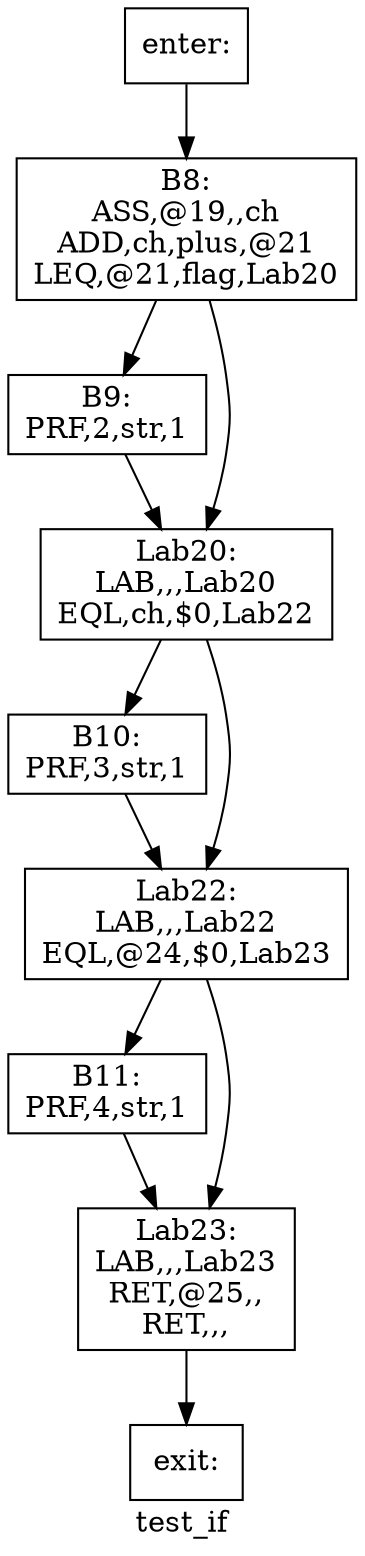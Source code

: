 digraph test_if{
label =test_if
B10[label="B10:\nPRF,3,str,1\n" shape=box]
B11[label="B11:\nPRF,4,str,1\n" shape=box]
B8[label="B8:\nASS,@19,,ch\nADD,ch,plus,@21\nLEQ,@21,flag,Lab20\n" shape=box]
B9[label="B9:\nPRF,2,str,1\n" shape=box]
Lab20[label="Lab20:\nLAB,,,Lab20\nEQL,ch,$0,Lab22\n" shape=box]
Lab22[label="Lab22:\nLAB,,,Lab22\nEQL,@24,$0,Lab23\n" shape=box]
Lab23[label="Lab23:\nLAB,,,Lab23\nRET,@25,,\nRET,,,\n" shape=box]
enter[label="enter:\n" shape=box]
exit[label="exit:\n" shape=box]
B10->Lab22
B11->Lab23
B8->B9
B8->Lab20
B9->Lab20
Lab20->B10
Lab20->Lab22
Lab22->B11
Lab22->Lab23
Lab23->exit
enter->B8
}
